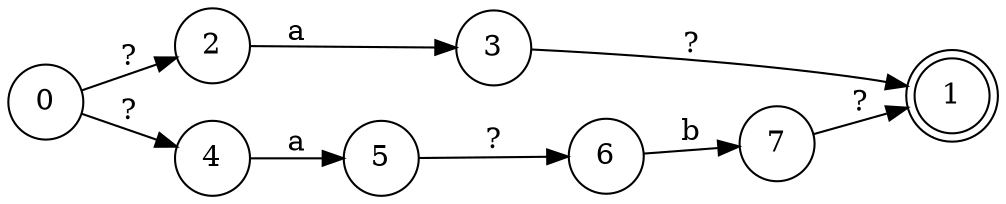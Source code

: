 digraph NDFA {
  rankdir=LR;
  node [shape = circle];
  1 [shape = doublecircle];
  7 -> 1 [label="?"];
  2 -> 3 [label="a"];
  4 -> 5 [label="a"];
  0 -> 2 [label="?"];
  0 -> 4 [label="?"];
  3 -> 1 [label="?"];
  5 -> 6 [label="?"];
  6 -> 7 [label="b"];
}
